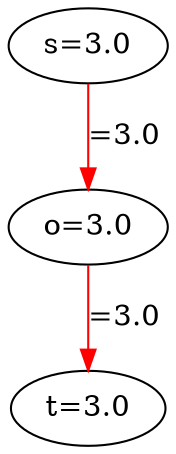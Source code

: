 strict digraph G {
  1 [ label="s=3.0" ];
  2 [ label="o=3.0" ];
  3 [ label="t=3.0" ];
  1 -> 2 [ label="=3.0" color="red" ];
  2 -> 3 [ label="=3.0" color="red" ];
}
